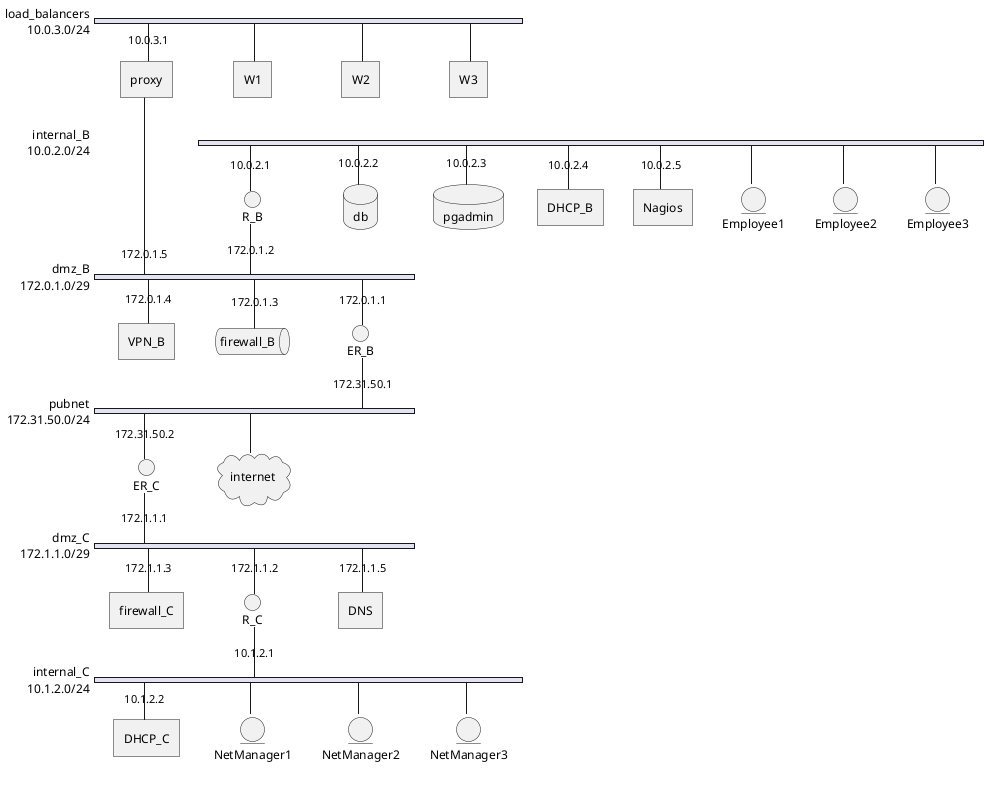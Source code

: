 @startuml

nwdiag {
  network load_balancers {
    address = "10.0.3.0/24";
    proxy[address = "10.0.3.1"];
    W1;
    W2;
    W3;
  }

  network internal_B {
    address = "10.0.2.0/24";
    R_B [shape = interface, address="10.0.2.1"]
    db [shape = database, address = "10.0.2.2"];
    pgadmin [shape = database, address = "10.0.2.3"];
    DHCP_B [shape = rectangle, address = "10.0.2.4"];
    Nagios [shape = rectangle, address = "10.0.2.5"];
    Employee1 [shape = entity]
    Employee2 [shape = entity]
    Employee3 [shape = entity]
  }

  network dmz_B {
    address = "172.0.1.0/29";
    proxy [shape = rectangle, address="172.0.1.5"];
    VPN_B [shape = rectangle, address="172.0.1.4"]
    firewall_B [shape = queue, address="172.0.1.3"];
    ER_B [shape = interface, address="172.0.1.1"];
    R_B [shape = interface, address="172.0.1.2"];
  }

  network pubnet {
    address = "172.31.50.0/24";
    ER_B [shape = interface, address="172.31.50.1"];
    ER_C [shape = interface, address="172.31.50.2"];
    internet [shape = cloud];
  }

  network dmz_C {
    address = "172.1.1.0/29";
    ER_C [shape = interface, address="172.1.1.1"]
    firewall_C [shape = queu, address="172.1.1.3"]
    R_C [shape = interfac, address="172.1.1.2"]
    DNS [shape = rectangl, address="172.1.1.5"]
  }

  network internal_C {
    address = "10.1.2.0/24";
    R_C [shape = interface, address="10.1.2.1"]
    DHCP_C [shape = rectangle, address="10.1.2.2"];
    NetManager1 [shape = entity]
    NetManager2 [shape = entity]
    NetManager3 [shape = entity]
  }
}
@enduml
